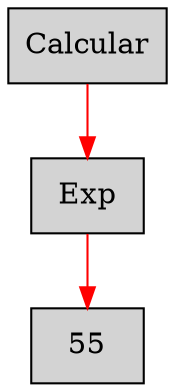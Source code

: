 digraph G {node[shape=box, style=filled]; edge[color=red]
node614376938[label="Calcular"];
 node614376938->node987997669;node987997669[label="Exp"];
 node987997669->node1566676809;node1566676809[label="55"];

}
